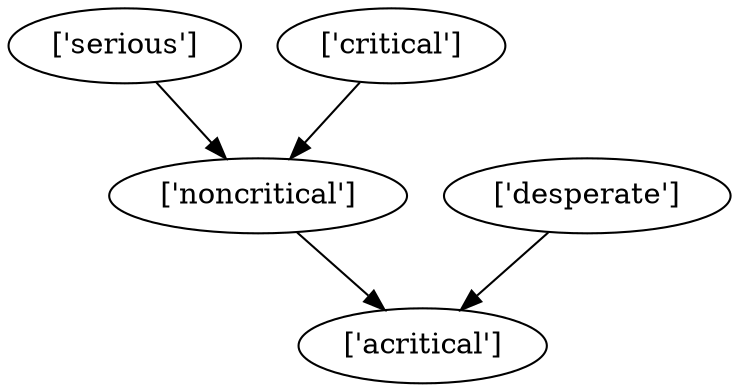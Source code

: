 strict digraph  {
	"['serious']" -> "['noncritical']";
	"['noncritical']" -> "['acritical']";
	"['desperate']" -> "['acritical']";
	"['critical']" -> "['noncritical']";
}
